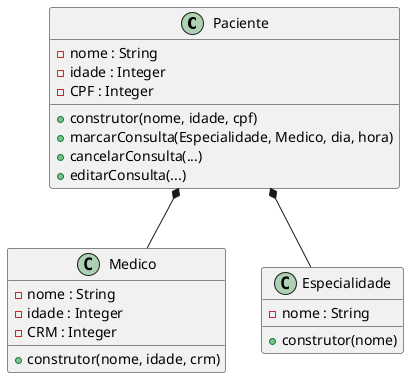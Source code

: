 @startuml Gerenciamento de Exames Medicos

    class Paciente{
        - nome : String
        - idade : Integer
        - CPF : Integer
        + construtor(nome, idade, cpf)
        + marcarConsulta(Especialidade, Medico, dia, hora)
        + cancelarConsulta(...)
        + editarConsulta(...)
    }

    class Medico{
        - nome : String
        - idade : Integer
        - CRM : Integer
        + construtor(nome, idade, crm)
    }

    class Especialidade{
        - nome : String
        + construtor(nome)
    }

    Paciente *-- Medico
    Paciente *-- Especialidade

@enduml
